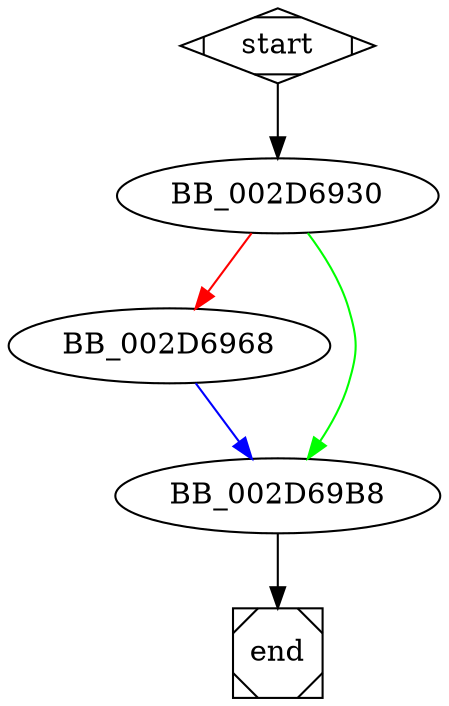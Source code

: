 digraph G {
  start -> BB_002D6930;
  
  BB_002D6930 -> BB_002D6968 [color=red];
  BB_002D6930 -> BB_002D69B8 [color=green];
  
  BB_002D6968 -> BB_002D69B8 [color=blue];
  
  BB_002D69B8 -> end;
  
  start [shape=Mdiamond];
  end [shape=Msquare];
}
